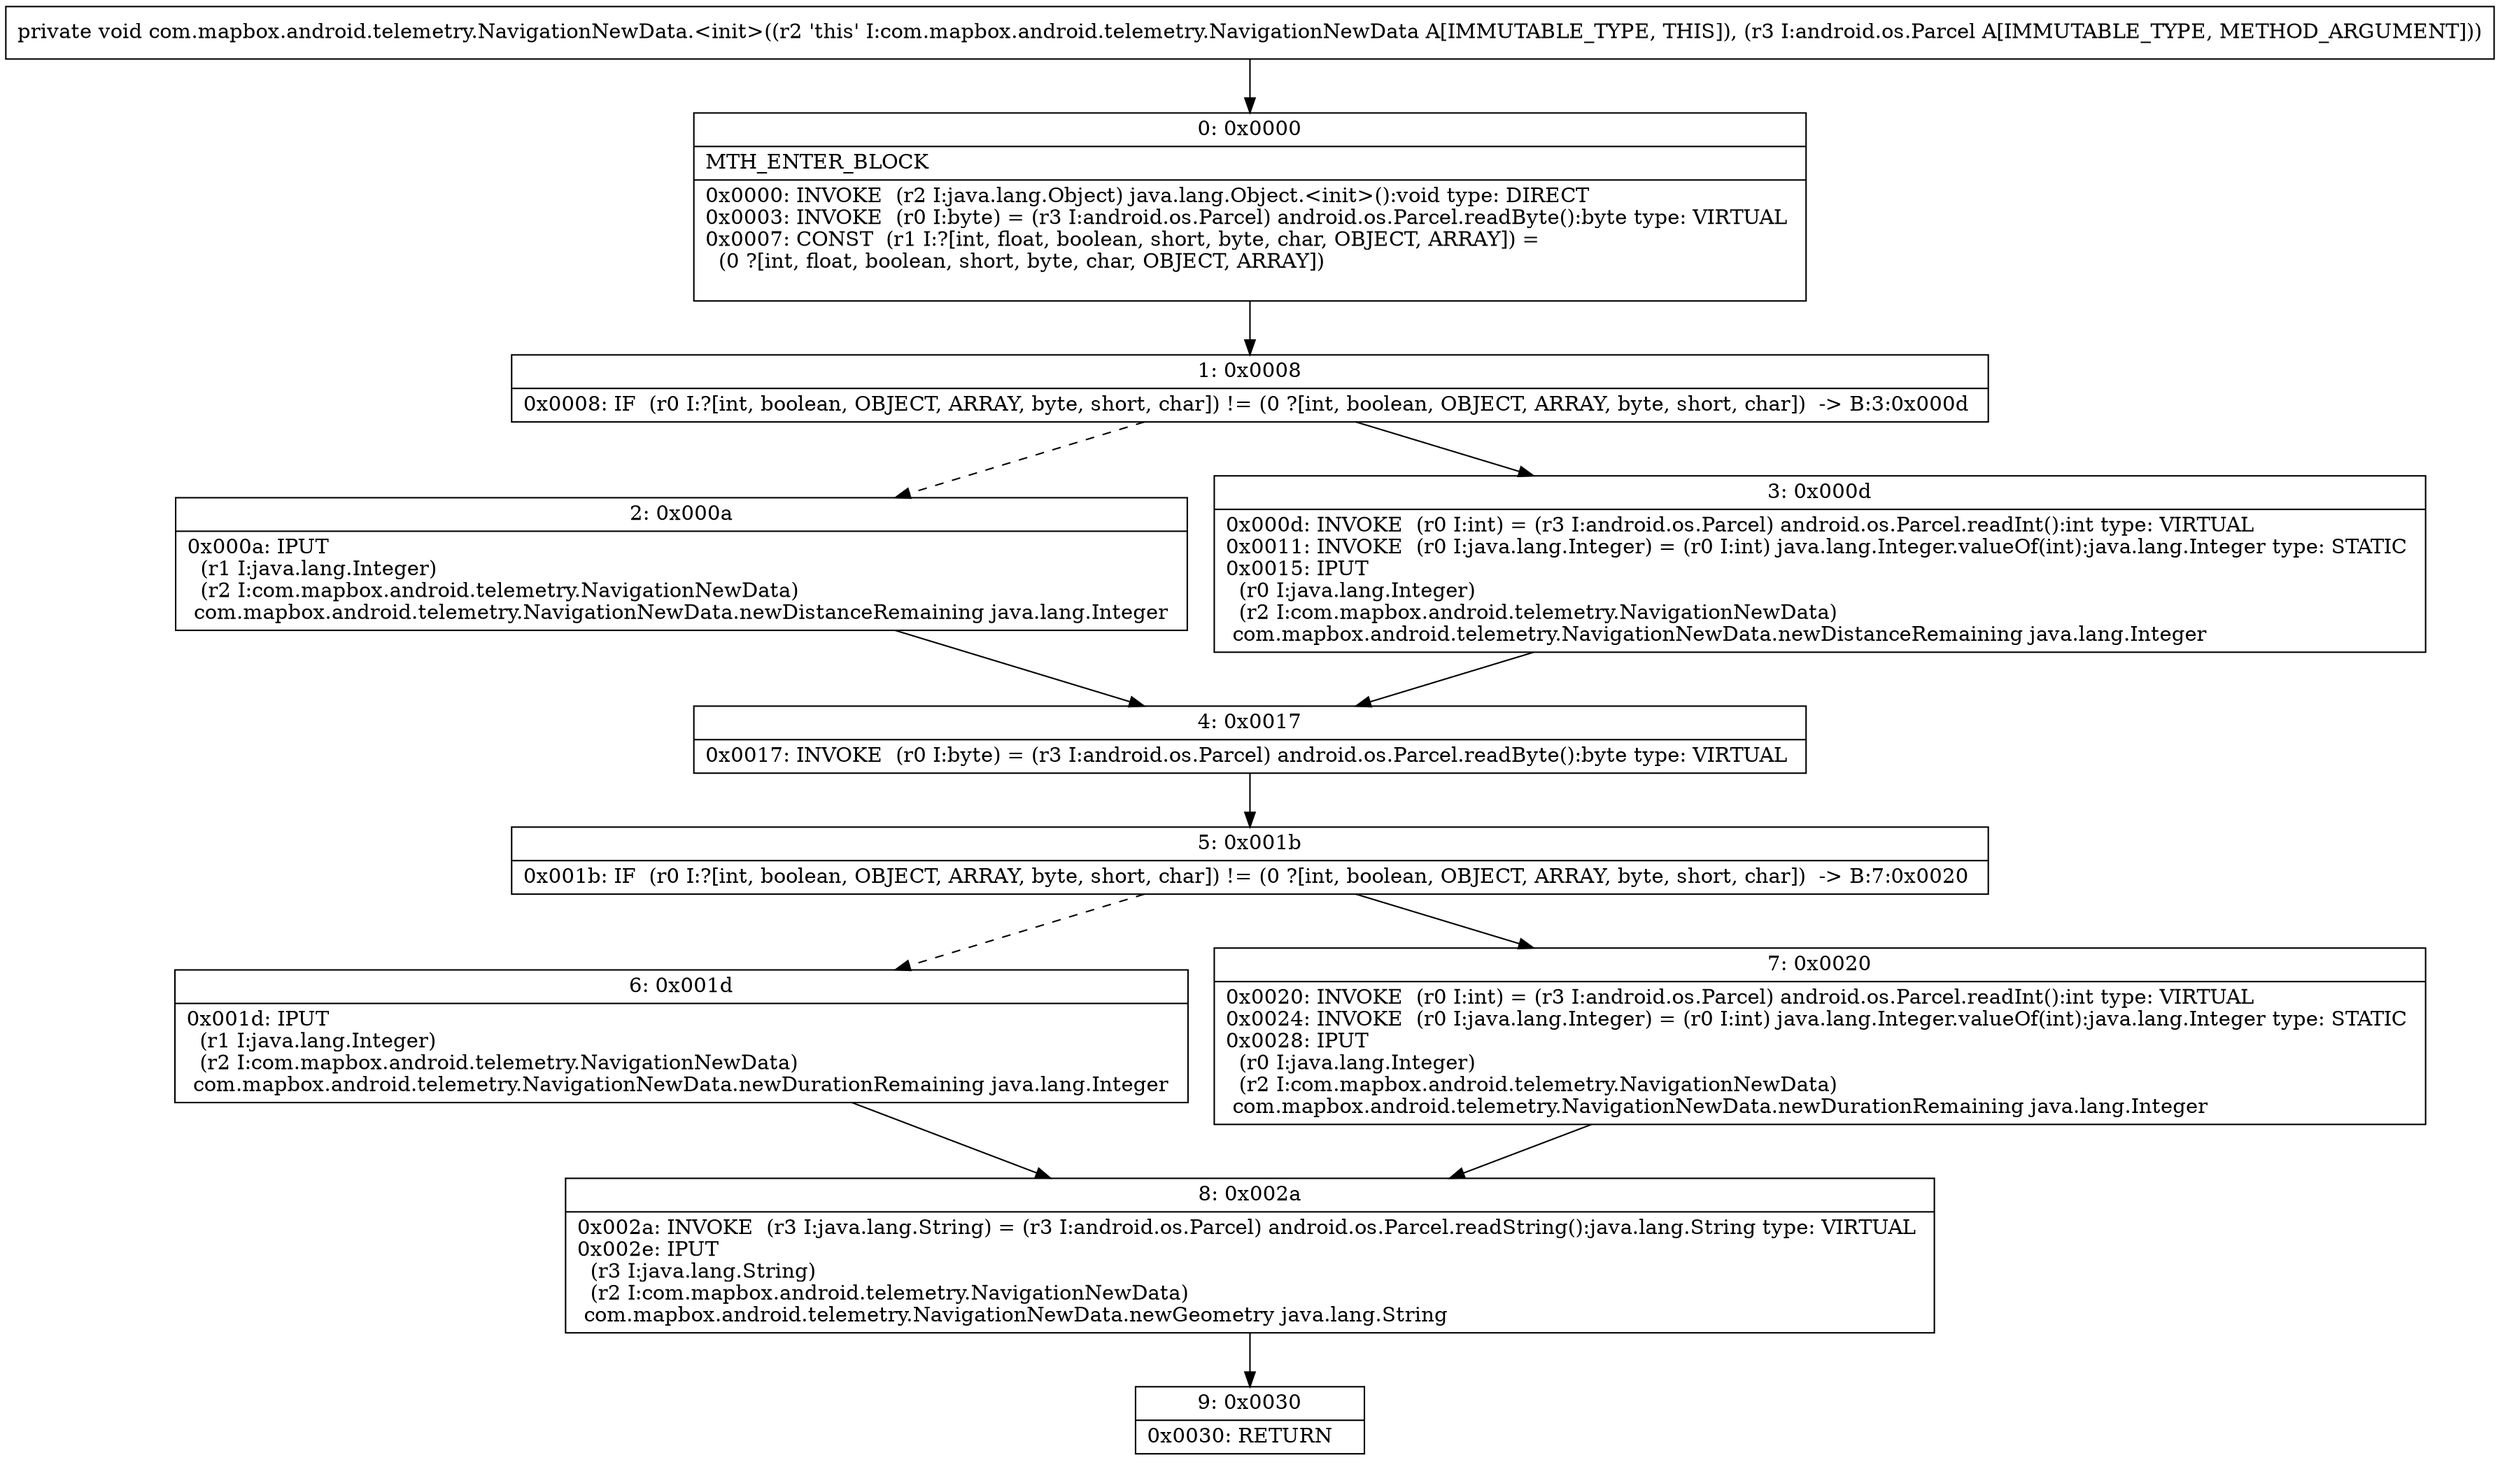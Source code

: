 digraph "CFG forcom.mapbox.android.telemetry.NavigationNewData.\<init\>(Landroid\/os\/Parcel;)V" {
Node_0 [shape=record,label="{0\:\ 0x0000|MTH_ENTER_BLOCK\l|0x0000: INVOKE  (r2 I:java.lang.Object) java.lang.Object.\<init\>():void type: DIRECT \l0x0003: INVOKE  (r0 I:byte) = (r3 I:android.os.Parcel) android.os.Parcel.readByte():byte type: VIRTUAL \l0x0007: CONST  (r1 I:?[int, float, boolean, short, byte, char, OBJECT, ARRAY]) = \l  (0 ?[int, float, boolean, short, byte, char, OBJECT, ARRAY])\l \l}"];
Node_1 [shape=record,label="{1\:\ 0x0008|0x0008: IF  (r0 I:?[int, boolean, OBJECT, ARRAY, byte, short, char]) != (0 ?[int, boolean, OBJECT, ARRAY, byte, short, char])  \-\> B:3:0x000d \l}"];
Node_2 [shape=record,label="{2\:\ 0x000a|0x000a: IPUT  \l  (r1 I:java.lang.Integer)\l  (r2 I:com.mapbox.android.telemetry.NavigationNewData)\l com.mapbox.android.telemetry.NavigationNewData.newDistanceRemaining java.lang.Integer \l}"];
Node_3 [shape=record,label="{3\:\ 0x000d|0x000d: INVOKE  (r0 I:int) = (r3 I:android.os.Parcel) android.os.Parcel.readInt():int type: VIRTUAL \l0x0011: INVOKE  (r0 I:java.lang.Integer) = (r0 I:int) java.lang.Integer.valueOf(int):java.lang.Integer type: STATIC \l0x0015: IPUT  \l  (r0 I:java.lang.Integer)\l  (r2 I:com.mapbox.android.telemetry.NavigationNewData)\l com.mapbox.android.telemetry.NavigationNewData.newDistanceRemaining java.lang.Integer \l}"];
Node_4 [shape=record,label="{4\:\ 0x0017|0x0017: INVOKE  (r0 I:byte) = (r3 I:android.os.Parcel) android.os.Parcel.readByte():byte type: VIRTUAL \l}"];
Node_5 [shape=record,label="{5\:\ 0x001b|0x001b: IF  (r0 I:?[int, boolean, OBJECT, ARRAY, byte, short, char]) != (0 ?[int, boolean, OBJECT, ARRAY, byte, short, char])  \-\> B:7:0x0020 \l}"];
Node_6 [shape=record,label="{6\:\ 0x001d|0x001d: IPUT  \l  (r1 I:java.lang.Integer)\l  (r2 I:com.mapbox.android.telemetry.NavigationNewData)\l com.mapbox.android.telemetry.NavigationNewData.newDurationRemaining java.lang.Integer \l}"];
Node_7 [shape=record,label="{7\:\ 0x0020|0x0020: INVOKE  (r0 I:int) = (r3 I:android.os.Parcel) android.os.Parcel.readInt():int type: VIRTUAL \l0x0024: INVOKE  (r0 I:java.lang.Integer) = (r0 I:int) java.lang.Integer.valueOf(int):java.lang.Integer type: STATIC \l0x0028: IPUT  \l  (r0 I:java.lang.Integer)\l  (r2 I:com.mapbox.android.telemetry.NavigationNewData)\l com.mapbox.android.telemetry.NavigationNewData.newDurationRemaining java.lang.Integer \l}"];
Node_8 [shape=record,label="{8\:\ 0x002a|0x002a: INVOKE  (r3 I:java.lang.String) = (r3 I:android.os.Parcel) android.os.Parcel.readString():java.lang.String type: VIRTUAL \l0x002e: IPUT  \l  (r3 I:java.lang.String)\l  (r2 I:com.mapbox.android.telemetry.NavigationNewData)\l com.mapbox.android.telemetry.NavigationNewData.newGeometry java.lang.String \l}"];
Node_9 [shape=record,label="{9\:\ 0x0030|0x0030: RETURN   \l}"];
MethodNode[shape=record,label="{private void com.mapbox.android.telemetry.NavigationNewData.\<init\>((r2 'this' I:com.mapbox.android.telemetry.NavigationNewData A[IMMUTABLE_TYPE, THIS]), (r3 I:android.os.Parcel A[IMMUTABLE_TYPE, METHOD_ARGUMENT])) }"];
MethodNode -> Node_0;
Node_0 -> Node_1;
Node_1 -> Node_2[style=dashed];
Node_1 -> Node_3;
Node_2 -> Node_4;
Node_3 -> Node_4;
Node_4 -> Node_5;
Node_5 -> Node_6[style=dashed];
Node_5 -> Node_7;
Node_6 -> Node_8;
Node_7 -> Node_8;
Node_8 -> Node_9;
}


